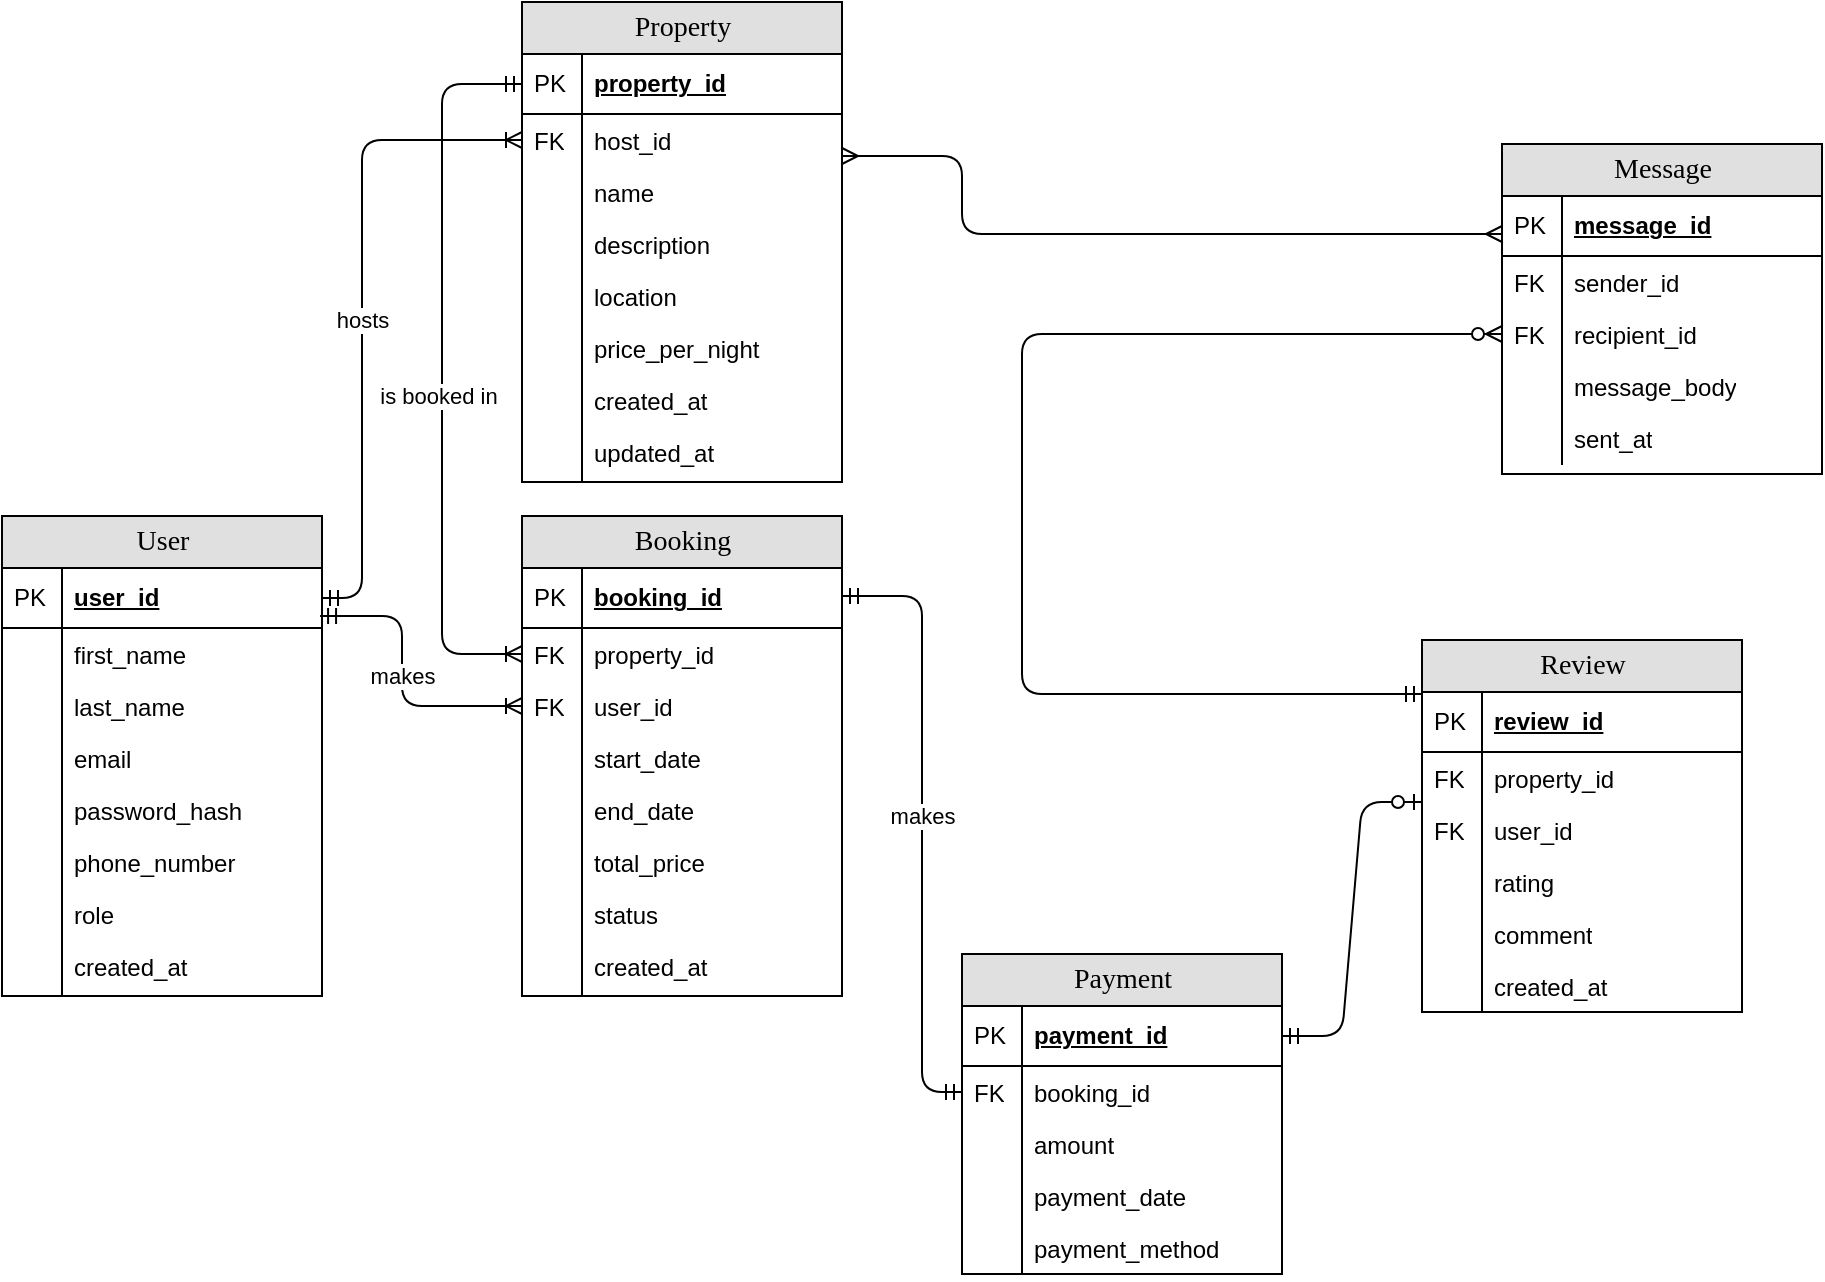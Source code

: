 <mxfile version="27.0.2">
  <diagram name="Page-1" id="e56a1550-8fbb-45ad-956c-1786394a9013">
    <mxGraphModel dx="1245" dy="498" grid="1" gridSize="10" guides="1" tooltips="1" connect="1" arrows="1" fold="1" page="1" pageScale="1" pageWidth="1100" pageHeight="850" background="none" math="0" shadow="0">
      <root>
        <mxCell id="0" />
        <mxCell id="1" parent="0" />
        <mxCell id="2e49270ec7c68f3f-57" value="" style="edgeStyle=orthogonalEdgeStyle;html=1;endArrow=ERmany;startArrow=ERmany;labelBackgroundColor=none;fontFamily=Verdana;fontSize=14;entryX=1;entryY=0.5;" parent="1" edge="1">
          <mxGeometry width="100" height="100" relative="1" as="geometry">
            <mxPoint x="780" y="220" as="sourcePoint" />
            <mxPoint x="450" y="181" as="targetPoint" />
            <Array as="points">
              <mxPoint x="510" y="220" />
              <mxPoint x="510" y="181" />
            </Array>
          </mxGeometry>
        </mxCell>
        <mxCell id="2e49270ec7c68f3f-58" value="" style="edgeStyle=orthogonalEdgeStyle;html=1;endArrow=ERzeroToMany;startArrow=ERmandOne;labelBackgroundColor=none;fontFamily=Verdana;fontSize=14;exitX=0;exitY=0.5;" parent="1" edge="1">
          <mxGeometry width="100" height="100" relative="1" as="geometry">
            <mxPoint x="740" y="450" as="sourcePoint" />
            <mxPoint x="780" y="270" as="targetPoint" />
            <Array as="points">
              <mxPoint x="540" y="450" />
              <mxPoint x="540" y="270" />
            </Array>
          </mxGeometry>
        </mxCell>
        <mxCell id="2e49270ec7c68f3f-60" value="" style="edgeStyle=entityRelationEdgeStyle;html=1;endArrow=ERzeroToOne;startArrow=ERmandOne;labelBackgroundColor=none;fontFamily=Verdana;fontSize=14;exitX=1;exitY=0.5;entryX=0;entryY=0.5;" parent="1" edge="1">
          <mxGeometry width="100" height="100" relative="1" as="geometry">
            <mxPoint x="670" y="621" as="sourcePoint" />
            <mxPoint x="740" y="504" as="targetPoint" />
          </mxGeometry>
        </mxCell>
        <mxCell id="2e49270ec7c68f3f-80" value="User" style="swimlane;html=1;fontStyle=0;childLayout=stackLayout;horizontal=1;startSize=26;fillColor=#e0e0e0;horizontalStack=0;resizeParent=1;resizeLast=0;collapsible=1;marginBottom=0;swimlaneFillColor=#ffffff;align=center;rounded=0;shadow=0;comic=0;labelBackgroundColor=none;strokeWidth=1;fontFamily=Verdana;fontSize=14" parent="1" vertex="1">
          <mxGeometry x="30" y="361" width="160" height="240" as="geometry" />
        </mxCell>
        <mxCell id="2e49270ec7c68f3f-81" value="user_id" style="shape=partialRectangle;top=0;left=0;right=0;bottom=1;html=1;align=left;verticalAlign=middle;fillColor=none;spacingLeft=34;spacingRight=4;whiteSpace=wrap;overflow=hidden;rotatable=0;points=[[0,0.5],[1,0.5]];portConstraint=eastwest;dropTarget=0;fontStyle=5;" parent="2e49270ec7c68f3f-80" vertex="1">
          <mxGeometry y="26" width="160" height="30" as="geometry" />
        </mxCell>
        <mxCell id="2e49270ec7c68f3f-82" value="PK" style="shape=partialRectangle;top=0;left=0;bottom=0;html=1;fillColor=none;align=left;verticalAlign=middle;spacingLeft=4;spacingRight=4;whiteSpace=wrap;overflow=hidden;rotatable=0;points=[];portConstraint=eastwest;part=1;" parent="2e49270ec7c68f3f-81" vertex="1" connectable="0">
          <mxGeometry width="30" height="30" as="geometry" />
        </mxCell>
        <mxCell id="2e49270ec7c68f3f-83" value="first_name" style="shape=partialRectangle;top=0;left=0;right=0;bottom=0;html=1;align=left;verticalAlign=top;fillColor=none;spacingLeft=34;spacingRight=4;whiteSpace=wrap;overflow=hidden;rotatable=0;points=[[0,0.5],[1,0.5]];portConstraint=eastwest;dropTarget=0;" parent="2e49270ec7c68f3f-80" vertex="1">
          <mxGeometry y="56" width="160" height="26" as="geometry" />
        </mxCell>
        <mxCell id="2e49270ec7c68f3f-84" value="" style="shape=partialRectangle;top=0;left=0;bottom=0;html=1;fillColor=none;align=left;verticalAlign=top;spacingLeft=4;spacingRight=4;whiteSpace=wrap;overflow=hidden;rotatable=0;points=[];portConstraint=eastwest;part=1;" parent="2e49270ec7c68f3f-83" vertex="1" connectable="0">
          <mxGeometry width="30" height="26" as="geometry" />
        </mxCell>
        <mxCell id="2e49270ec7c68f3f-85" value="last_name" style="shape=partialRectangle;top=0;left=0;right=0;bottom=0;html=1;align=left;verticalAlign=top;fillColor=none;spacingLeft=34;spacingRight=4;whiteSpace=wrap;overflow=hidden;rotatable=0;points=[[0,0.5],[1,0.5]];portConstraint=eastwest;dropTarget=0;" parent="2e49270ec7c68f3f-80" vertex="1">
          <mxGeometry y="82" width="160" height="26" as="geometry" />
        </mxCell>
        <mxCell id="2e49270ec7c68f3f-86" value="" style="shape=partialRectangle;top=0;left=0;bottom=0;html=1;fillColor=none;align=left;verticalAlign=top;spacingLeft=4;spacingRight=4;whiteSpace=wrap;overflow=hidden;rotatable=0;points=[];portConstraint=eastwest;part=1;" parent="2e49270ec7c68f3f-85" vertex="1" connectable="0">
          <mxGeometry width="30" height="26" as="geometry" />
        </mxCell>
        <mxCell id="2e49270ec7c68f3f-87" value="email" style="shape=partialRectangle;top=0;left=0;right=0;bottom=0;html=1;align=left;verticalAlign=top;fillColor=none;spacingLeft=34;spacingRight=4;whiteSpace=wrap;overflow=hidden;rotatable=0;points=[[0,0.5],[1,0.5]];portConstraint=eastwest;dropTarget=0;" parent="2e49270ec7c68f3f-80" vertex="1">
          <mxGeometry y="108" width="160" height="26" as="geometry" />
        </mxCell>
        <mxCell id="2e49270ec7c68f3f-88" value="" style="shape=partialRectangle;top=0;left=0;bottom=0;html=1;fillColor=none;align=left;verticalAlign=top;spacingLeft=4;spacingRight=4;whiteSpace=wrap;overflow=hidden;rotatable=0;points=[];portConstraint=eastwest;part=1;" parent="2e49270ec7c68f3f-87" vertex="1" connectable="0">
          <mxGeometry width="30" height="26" as="geometry" />
        </mxCell>
        <mxCell id="2e49270ec7c68f3f-89" value="password_hash" style="shape=partialRectangle;top=0;left=0;right=0;bottom=0;html=1;align=left;verticalAlign=top;fillColor=none;spacingLeft=34;spacingRight=4;whiteSpace=wrap;overflow=hidden;rotatable=0;points=[[0,0.5],[1,0.5]];portConstraint=eastwest;dropTarget=0;" parent="2e49270ec7c68f3f-80" vertex="1">
          <mxGeometry y="134" width="160" height="26" as="geometry" />
        </mxCell>
        <mxCell id="2e49270ec7c68f3f-90" value="" style="shape=partialRectangle;top=0;left=0;bottom=0;html=1;fillColor=none;align=left;verticalAlign=top;spacingLeft=4;spacingRight=4;whiteSpace=wrap;overflow=hidden;rotatable=0;points=[];portConstraint=eastwest;part=1;" parent="2e49270ec7c68f3f-89" vertex="1" connectable="0">
          <mxGeometry width="30" height="26.0" as="geometry" />
        </mxCell>
        <mxCell id="otCsYMCpVEAgwkgXIPGF-5" value="phone_number" style="shape=partialRectangle;top=0;left=0;right=0;bottom=0;html=1;align=left;verticalAlign=top;fillColor=none;spacingLeft=34;spacingRight=4;whiteSpace=wrap;overflow=hidden;rotatable=0;points=[[0,0.5],[1,0.5]];portConstraint=eastwest;dropTarget=0;" vertex="1" parent="2e49270ec7c68f3f-80">
          <mxGeometry y="160" width="160" height="26" as="geometry" />
        </mxCell>
        <mxCell id="otCsYMCpVEAgwkgXIPGF-6" value="" style="shape=partialRectangle;top=0;left=0;bottom=0;html=1;fillColor=none;align=left;verticalAlign=top;spacingLeft=4;spacingRight=4;whiteSpace=wrap;overflow=hidden;rotatable=0;points=[];portConstraint=eastwest;part=1;" vertex="1" connectable="0" parent="otCsYMCpVEAgwkgXIPGF-5">
          <mxGeometry width="30" height="26.0" as="geometry" />
        </mxCell>
        <mxCell id="otCsYMCpVEAgwkgXIPGF-3" value="role" style="shape=partialRectangle;top=0;left=0;right=0;bottom=0;html=1;align=left;verticalAlign=top;fillColor=none;spacingLeft=34;spacingRight=4;whiteSpace=wrap;overflow=hidden;rotatable=0;points=[[0,0.5],[1,0.5]];portConstraint=eastwest;dropTarget=0;" vertex="1" parent="2e49270ec7c68f3f-80">
          <mxGeometry y="186" width="160" height="26" as="geometry" />
        </mxCell>
        <mxCell id="otCsYMCpVEAgwkgXIPGF-4" value="" style="shape=partialRectangle;top=0;left=0;bottom=0;html=1;fillColor=none;align=left;verticalAlign=top;spacingLeft=4;spacingRight=4;whiteSpace=wrap;overflow=hidden;rotatable=0;points=[];portConstraint=eastwest;part=1;" vertex="1" connectable="0" parent="otCsYMCpVEAgwkgXIPGF-3">
          <mxGeometry width="30" height="26.0" as="geometry" />
        </mxCell>
        <mxCell id="otCsYMCpVEAgwkgXIPGF-1" value="created_at" style="shape=partialRectangle;top=0;left=0;right=0;bottom=0;html=1;align=left;verticalAlign=top;fillColor=none;spacingLeft=34;spacingRight=4;whiteSpace=wrap;overflow=hidden;rotatable=0;points=[[0,0.5],[1,0.5]];portConstraint=eastwest;dropTarget=0;" vertex="1" parent="2e49270ec7c68f3f-80">
          <mxGeometry y="212" width="160" height="28" as="geometry" />
        </mxCell>
        <mxCell id="otCsYMCpVEAgwkgXIPGF-2" value="" style="shape=partialRectangle;top=0;left=0;bottom=0;html=1;fillColor=none;align=left;verticalAlign=top;spacingLeft=4;spacingRight=4;whiteSpace=wrap;overflow=hidden;rotatable=0;points=[];portConstraint=eastwest;part=1;" vertex="1" connectable="0" parent="otCsYMCpVEAgwkgXIPGF-1">
          <mxGeometry width="30" height="28.0" as="geometry" />
        </mxCell>
        <mxCell id="otCsYMCpVEAgwkgXIPGF-7" value="Property" style="swimlane;html=1;fontStyle=0;childLayout=stackLayout;horizontal=1;startSize=26;fillColor=#e0e0e0;horizontalStack=0;resizeParent=1;resizeLast=0;collapsible=1;marginBottom=0;swimlaneFillColor=#ffffff;align=center;rounded=0;shadow=0;comic=0;labelBackgroundColor=none;strokeWidth=1;fontFamily=Verdana;fontSize=14" vertex="1" parent="1">
          <mxGeometry x="290" y="104" width="160" height="240" as="geometry" />
        </mxCell>
        <mxCell id="otCsYMCpVEAgwkgXIPGF-8" value="property_id" style="shape=partialRectangle;top=0;left=0;right=0;bottom=1;html=1;align=left;verticalAlign=middle;fillColor=none;spacingLeft=34;spacingRight=4;whiteSpace=wrap;overflow=hidden;rotatable=0;points=[[0,0.5],[1,0.5]];portConstraint=eastwest;dropTarget=0;fontStyle=5;" vertex="1" parent="otCsYMCpVEAgwkgXIPGF-7">
          <mxGeometry y="26" width="160" height="30" as="geometry" />
        </mxCell>
        <mxCell id="otCsYMCpVEAgwkgXIPGF-9" value="PK" style="shape=partialRectangle;top=0;left=0;bottom=0;html=1;fillColor=none;align=left;verticalAlign=middle;spacingLeft=4;spacingRight=4;whiteSpace=wrap;overflow=hidden;rotatable=0;points=[];portConstraint=eastwest;part=1;" vertex="1" connectable="0" parent="otCsYMCpVEAgwkgXIPGF-8">
          <mxGeometry width="30" height="30" as="geometry" />
        </mxCell>
        <mxCell id="otCsYMCpVEAgwkgXIPGF-10" value="host_id" style="shape=partialRectangle;top=0;left=0;right=0;bottom=0;html=1;align=left;verticalAlign=top;fillColor=none;spacingLeft=34;spacingRight=4;whiteSpace=wrap;overflow=hidden;rotatable=0;points=[[0,0.5],[1,0.5]];portConstraint=eastwest;dropTarget=0;" vertex="1" parent="otCsYMCpVEAgwkgXIPGF-7">
          <mxGeometry y="56" width="160" height="26" as="geometry" />
        </mxCell>
        <mxCell id="otCsYMCpVEAgwkgXIPGF-11" value="FK" style="shape=partialRectangle;top=0;left=0;bottom=0;html=1;fillColor=none;align=left;verticalAlign=top;spacingLeft=4;spacingRight=4;whiteSpace=wrap;overflow=hidden;rotatable=0;points=[];portConstraint=eastwest;part=1;" vertex="1" connectable="0" parent="otCsYMCpVEAgwkgXIPGF-10">
          <mxGeometry width="30" height="26" as="geometry" />
        </mxCell>
        <mxCell id="otCsYMCpVEAgwkgXIPGF-12" value="name" style="shape=partialRectangle;top=0;left=0;right=0;bottom=0;html=1;align=left;verticalAlign=top;fillColor=none;spacingLeft=34;spacingRight=4;whiteSpace=wrap;overflow=hidden;rotatable=0;points=[[0,0.5],[1,0.5]];portConstraint=eastwest;dropTarget=0;" vertex="1" parent="otCsYMCpVEAgwkgXIPGF-7">
          <mxGeometry y="82" width="160" height="26" as="geometry" />
        </mxCell>
        <mxCell id="otCsYMCpVEAgwkgXIPGF-13" value="" style="shape=partialRectangle;top=0;left=0;bottom=0;html=1;fillColor=none;align=left;verticalAlign=top;spacingLeft=4;spacingRight=4;whiteSpace=wrap;overflow=hidden;rotatable=0;points=[];portConstraint=eastwest;part=1;" vertex="1" connectable="0" parent="otCsYMCpVEAgwkgXIPGF-12">
          <mxGeometry width="30" height="26" as="geometry" />
        </mxCell>
        <mxCell id="otCsYMCpVEAgwkgXIPGF-14" value="description" style="shape=partialRectangle;top=0;left=0;right=0;bottom=0;html=1;align=left;verticalAlign=top;fillColor=none;spacingLeft=34;spacingRight=4;whiteSpace=wrap;overflow=hidden;rotatable=0;points=[[0,0.5],[1,0.5]];portConstraint=eastwest;dropTarget=0;" vertex="1" parent="otCsYMCpVEAgwkgXIPGF-7">
          <mxGeometry y="108" width="160" height="26" as="geometry" />
        </mxCell>
        <mxCell id="otCsYMCpVEAgwkgXIPGF-15" value="" style="shape=partialRectangle;top=0;left=0;bottom=0;html=1;fillColor=none;align=left;verticalAlign=top;spacingLeft=4;spacingRight=4;whiteSpace=wrap;overflow=hidden;rotatable=0;points=[];portConstraint=eastwest;part=1;" vertex="1" connectable="0" parent="otCsYMCpVEAgwkgXIPGF-14">
          <mxGeometry width="30" height="26" as="geometry" />
        </mxCell>
        <mxCell id="otCsYMCpVEAgwkgXIPGF-16" value="location" style="shape=partialRectangle;top=0;left=0;right=0;bottom=0;html=1;align=left;verticalAlign=top;fillColor=none;spacingLeft=34;spacingRight=4;whiteSpace=wrap;overflow=hidden;rotatable=0;points=[[0,0.5],[1,0.5]];portConstraint=eastwest;dropTarget=0;" vertex="1" parent="otCsYMCpVEAgwkgXIPGF-7">
          <mxGeometry y="134" width="160" height="26" as="geometry" />
        </mxCell>
        <mxCell id="otCsYMCpVEAgwkgXIPGF-17" value="" style="shape=partialRectangle;top=0;left=0;bottom=0;html=1;fillColor=none;align=left;verticalAlign=top;spacingLeft=4;spacingRight=4;whiteSpace=wrap;overflow=hidden;rotatable=0;points=[];portConstraint=eastwest;part=1;" vertex="1" connectable="0" parent="otCsYMCpVEAgwkgXIPGF-16">
          <mxGeometry width="30" height="26.0" as="geometry" />
        </mxCell>
        <mxCell id="otCsYMCpVEAgwkgXIPGF-18" value="price_per_night" style="shape=partialRectangle;top=0;left=0;right=0;bottom=0;html=1;align=left;verticalAlign=top;fillColor=none;spacingLeft=34;spacingRight=4;whiteSpace=wrap;overflow=hidden;rotatable=0;points=[[0,0.5],[1,0.5]];portConstraint=eastwest;dropTarget=0;" vertex="1" parent="otCsYMCpVEAgwkgXIPGF-7">
          <mxGeometry y="160" width="160" height="26" as="geometry" />
        </mxCell>
        <mxCell id="otCsYMCpVEAgwkgXIPGF-19" value="" style="shape=partialRectangle;top=0;left=0;bottom=0;html=1;fillColor=none;align=left;verticalAlign=top;spacingLeft=4;spacingRight=4;whiteSpace=wrap;overflow=hidden;rotatable=0;points=[];portConstraint=eastwest;part=1;" vertex="1" connectable="0" parent="otCsYMCpVEAgwkgXIPGF-18">
          <mxGeometry width="30" height="26.0" as="geometry" />
        </mxCell>
        <mxCell id="otCsYMCpVEAgwkgXIPGF-20" value="created_at" style="shape=partialRectangle;top=0;left=0;right=0;bottom=0;html=1;align=left;verticalAlign=top;fillColor=none;spacingLeft=34;spacingRight=4;whiteSpace=wrap;overflow=hidden;rotatable=0;points=[[0,0.5],[1,0.5]];portConstraint=eastwest;dropTarget=0;" vertex="1" parent="otCsYMCpVEAgwkgXIPGF-7">
          <mxGeometry y="186" width="160" height="26" as="geometry" />
        </mxCell>
        <mxCell id="otCsYMCpVEAgwkgXIPGF-21" value="" style="shape=partialRectangle;top=0;left=0;bottom=0;html=1;fillColor=none;align=left;verticalAlign=top;spacingLeft=4;spacingRight=4;whiteSpace=wrap;overflow=hidden;rotatable=0;points=[];portConstraint=eastwest;part=1;" vertex="1" connectable="0" parent="otCsYMCpVEAgwkgXIPGF-20">
          <mxGeometry width="30" height="26.0" as="geometry" />
        </mxCell>
        <mxCell id="otCsYMCpVEAgwkgXIPGF-22" value="updated_at" style="shape=partialRectangle;top=0;left=0;right=0;bottom=0;html=1;align=left;verticalAlign=top;fillColor=none;spacingLeft=34;spacingRight=4;whiteSpace=wrap;overflow=hidden;rotatable=0;points=[[0,0.5],[1,0.5]];portConstraint=eastwest;dropTarget=0;" vertex="1" parent="otCsYMCpVEAgwkgXIPGF-7">
          <mxGeometry y="212" width="160" height="28" as="geometry" />
        </mxCell>
        <mxCell id="otCsYMCpVEAgwkgXIPGF-23" value="" style="shape=partialRectangle;top=0;left=0;bottom=0;html=1;fillColor=none;align=left;verticalAlign=top;spacingLeft=4;spacingRight=4;whiteSpace=wrap;overflow=hidden;rotatable=0;points=[];portConstraint=eastwest;part=1;" vertex="1" connectable="0" parent="otCsYMCpVEAgwkgXIPGF-22">
          <mxGeometry width="30" height="28.0" as="geometry" />
        </mxCell>
        <mxCell id="otCsYMCpVEAgwkgXIPGF-24" value="Booking" style="swimlane;html=1;fontStyle=0;childLayout=stackLayout;horizontal=1;startSize=26;fillColor=#e0e0e0;horizontalStack=0;resizeParent=1;resizeLast=0;collapsible=1;marginBottom=0;swimlaneFillColor=#ffffff;align=center;rounded=0;shadow=0;comic=0;labelBackgroundColor=none;strokeWidth=1;fontFamily=Verdana;fontSize=14" vertex="1" parent="1">
          <mxGeometry x="290" y="361" width="160" height="240" as="geometry" />
        </mxCell>
        <mxCell id="otCsYMCpVEAgwkgXIPGF-25" value="booking_id" style="shape=partialRectangle;top=0;left=0;right=0;bottom=1;html=1;align=left;verticalAlign=middle;fillColor=none;spacingLeft=34;spacingRight=4;whiteSpace=wrap;overflow=hidden;rotatable=0;points=[[0,0.5],[1,0.5]];portConstraint=eastwest;dropTarget=0;fontStyle=5;" vertex="1" parent="otCsYMCpVEAgwkgXIPGF-24">
          <mxGeometry y="26" width="160" height="30" as="geometry" />
        </mxCell>
        <mxCell id="otCsYMCpVEAgwkgXIPGF-26" value="PK" style="shape=partialRectangle;top=0;left=0;bottom=0;html=1;fillColor=none;align=left;verticalAlign=middle;spacingLeft=4;spacingRight=4;whiteSpace=wrap;overflow=hidden;rotatable=0;points=[];portConstraint=eastwest;part=1;" vertex="1" connectable="0" parent="otCsYMCpVEAgwkgXIPGF-25">
          <mxGeometry width="30" height="30" as="geometry" />
        </mxCell>
        <mxCell id="otCsYMCpVEAgwkgXIPGF-27" value="property_id" style="shape=partialRectangle;top=0;left=0;right=0;bottom=0;html=1;align=left;verticalAlign=top;fillColor=none;spacingLeft=34;spacingRight=4;whiteSpace=wrap;overflow=hidden;rotatable=0;points=[[0,0.5],[1,0.5]];portConstraint=eastwest;dropTarget=0;" vertex="1" parent="otCsYMCpVEAgwkgXIPGF-24">
          <mxGeometry y="56" width="160" height="26" as="geometry" />
        </mxCell>
        <mxCell id="otCsYMCpVEAgwkgXIPGF-28" value="FK" style="shape=partialRectangle;top=0;left=0;bottom=0;html=1;fillColor=none;align=left;verticalAlign=top;spacingLeft=4;spacingRight=4;whiteSpace=wrap;overflow=hidden;rotatable=0;points=[];portConstraint=eastwest;part=1;" vertex="1" connectable="0" parent="otCsYMCpVEAgwkgXIPGF-27">
          <mxGeometry width="30" height="26" as="geometry" />
        </mxCell>
        <mxCell id="otCsYMCpVEAgwkgXIPGF-29" value="user_id" style="shape=partialRectangle;top=0;left=0;right=0;bottom=0;html=1;align=left;verticalAlign=top;fillColor=none;spacingLeft=34;spacingRight=4;whiteSpace=wrap;overflow=hidden;rotatable=0;points=[[0,0.5],[1,0.5]];portConstraint=eastwest;dropTarget=0;" vertex="1" parent="otCsYMCpVEAgwkgXIPGF-24">
          <mxGeometry y="82" width="160" height="26" as="geometry" />
        </mxCell>
        <mxCell id="otCsYMCpVEAgwkgXIPGF-30" value="FK" style="shape=partialRectangle;top=0;left=0;bottom=0;html=1;fillColor=none;align=left;verticalAlign=top;spacingLeft=4;spacingRight=4;whiteSpace=wrap;overflow=hidden;rotatable=0;points=[];portConstraint=eastwest;part=1;" vertex="1" connectable="0" parent="otCsYMCpVEAgwkgXIPGF-29">
          <mxGeometry width="30" height="26" as="geometry" />
        </mxCell>
        <mxCell id="otCsYMCpVEAgwkgXIPGF-31" value="start_date" style="shape=partialRectangle;top=0;left=0;right=0;bottom=0;html=1;align=left;verticalAlign=top;fillColor=none;spacingLeft=34;spacingRight=4;whiteSpace=wrap;overflow=hidden;rotatable=0;points=[[0,0.5],[1,0.5]];portConstraint=eastwest;dropTarget=0;" vertex="1" parent="otCsYMCpVEAgwkgXIPGF-24">
          <mxGeometry y="108" width="160" height="26" as="geometry" />
        </mxCell>
        <mxCell id="otCsYMCpVEAgwkgXIPGF-32" value="" style="shape=partialRectangle;top=0;left=0;bottom=0;html=1;fillColor=none;align=left;verticalAlign=top;spacingLeft=4;spacingRight=4;whiteSpace=wrap;overflow=hidden;rotatable=0;points=[];portConstraint=eastwest;part=1;" vertex="1" connectable="0" parent="otCsYMCpVEAgwkgXIPGF-31">
          <mxGeometry width="30" height="26" as="geometry" />
        </mxCell>
        <mxCell id="otCsYMCpVEAgwkgXIPGF-33" value="end_date" style="shape=partialRectangle;top=0;left=0;right=0;bottom=0;html=1;align=left;verticalAlign=top;fillColor=none;spacingLeft=34;spacingRight=4;whiteSpace=wrap;overflow=hidden;rotatable=0;points=[[0,0.5],[1,0.5]];portConstraint=eastwest;dropTarget=0;" vertex="1" parent="otCsYMCpVEAgwkgXIPGF-24">
          <mxGeometry y="134" width="160" height="26" as="geometry" />
        </mxCell>
        <mxCell id="otCsYMCpVEAgwkgXIPGF-34" value="" style="shape=partialRectangle;top=0;left=0;bottom=0;html=1;fillColor=none;align=left;verticalAlign=top;spacingLeft=4;spacingRight=4;whiteSpace=wrap;overflow=hidden;rotatable=0;points=[];portConstraint=eastwest;part=1;" vertex="1" connectable="0" parent="otCsYMCpVEAgwkgXIPGF-33">
          <mxGeometry width="30" height="26.0" as="geometry" />
        </mxCell>
        <mxCell id="otCsYMCpVEAgwkgXIPGF-35" value="total_price" style="shape=partialRectangle;top=0;left=0;right=0;bottom=0;html=1;align=left;verticalAlign=top;fillColor=none;spacingLeft=34;spacingRight=4;whiteSpace=wrap;overflow=hidden;rotatable=0;points=[[0,0.5],[1,0.5]];portConstraint=eastwest;dropTarget=0;" vertex="1" parent="otCsYMCpVEAgwkgXIPGF-24">
          <mxGeometry y="160" width="160" height="26" as="geometry" />
        </mxCell>
        <mxCell id="otCsYMCpVEAgwkgXIPGF-36" value="" style="shape=partialRectangle;top=0;left=0;bottom=0;html=1;fillColor=none;align=left;verticalAlign=top;spacingLeft=4;spacingRight=4;whiteSpace=wrap;overflow=hidden;rotatable=0;points=[];portConstraint=eastwest;part=1;" vertex="1" connectable="0" parent="otCsYMCpVEAgwkgXIPGF-35">
          <mxGeometry width="30" height="26.0" as="geometry" />
        </mxCell>
        <mxCell id="otCsYMCpVEAgwkgXIPGF-37" value="status" style="shape=partialRectangle;top=0;left=0;right=0;bottom=0;html=1;align=left;verticalAlign=top;fillColor=none;spacingLeft=34;spacingRight=4;whiteSpace=wrap;overflow=hidden;rotatable=0;points=[[0,0.5],[1,0.5]];portConstraint=eastwest;dropTarget=0;" vertex="1" parent="otCsYMCpVEAgwkgXIPGF-24">
          <mxGeometry y="186" width="160" height="26" as="geometry" />
        </mxCell>
        <mxCell id="otCsYMCpVEAgwkgXIPGF-38" value="" style="shape=partialRectangle;top=0;left=0;bottom=0;html=1;fillColor=none;align=left;verticalAlign=top;spacingLeft=4;spacingRight=4;whiteSpace=wrap;overflow=hidden;rotatable=0;points=[];portConstraint=eastwest;part=1;" vertex="1" connectable="0" parent="otCsYMCpVEAgwkgXIPGF-37">
          <mxGeometry width="30" height="26.0" as="geometry" />
        </mxCell>
        <mxCell id="otCsYMCpVEAgwkgXIPGF-39" value="created_at" style="shape=partialRectangle;top=0;left=0;right=0;bottom=0;html=1;align=left;verticalAlign=top;fillColor=none;spacingLeft=34;spacingRight=4;whiteSpace=wrap;overflow=hidden;rotatable=0;points=[[0,0.5],[1,0.5]];portConstraint=eastwest;dropTarget=0;" vertex="1" parent="otCsYMCpVEAgwkgXIPGF-24">
          <mxGeometry y="212" width="160" height="28" as="geometry" />
        </mxCell>
        <mxCell id="otCsYMCpVEAgwkgXIPGF-40" value="" style="shape=partialRectangle;top=0;left=0;bottom=0;html=1;fillColor=none;align=left;verticalAlign=top;spacingLeft=4;spacingRight=4;whiteSpace=wrap;overflow=hidden;rotatable=0;points=[];portConstraint=eastwest;part=1;" vertex="1" connectable="0" parent="otCsYMCpVEAgwkgXIPGF-39">
          <mxGeometry width="30" height="28.0" as="geometry" />
        </mxCell>
        <mxCell id="otCsYMCpVEAgwkgXIPGF-43" value="Payment" style="swimlane;html=1;fontStyle=0;childLayout=stackLayout;horizontal=1;startSize=26;fillColor=#e0e0e0;horizontalStack=0;resizeParent=1;resizeLast=0;collapsible=1;marginBottom=0;swimlaneFillColor=#ffffff;align=center;rounded=0;shadow=0;comic=0;labelBackgroundColor=none;strokeWidth=1;fontFamily=Verdana;fontSize=14" vertex="1" parent="1">
          <mxGeometry x="510" y="580" width="160" height="160" as="geometry" />
        </mxCell>
        <mxCell id="otCsYMCpVEAgwkgXIPGF-44" value="payment_id" style="shape=partialRectangle;top=0;left=0;right=0;bottom=1;html=1;align=left;verticalAlign=middle;fillColor=none;spacingLeft=34;spacingRight=4;whiteSpace=wrap;overflow=hidden;rotatable=0;points=[[0,0.5],[1,0.5]];portConstraint=eastwest;dropTarget=0;fontStyle=5;" vertex="1" parent="otCsYMCpVEAgwkgXIPGF-43">
          <mxGeometry y="26" width="160" height="30" as="geometry" />
        </mxCell>
        <mxCell id="otCsYMCpVEAgwkgXIPGF-45" value="PK" style="shape=partialRectangle;top=0;left=0;bottom=0;html=1;fillColor=none;align=left;verticalAlign=middle;spacingLeft=4;spacingRight=4;whiteSpace=wrap;overflow=hidden;rotatable=0;points=[];portConstraint=eastwest;part=1;" vertex="1" connectable="0" parent="otCsYMCpVEAgwkgXIPGF-44">
          <mxGeometry width="30" height="30" as="geometry" />
        </mxCell>
        <mxCell id="otCsYMCpVEAgwkgXIPGF-46" value="booking_id" style="shape=partialRectangle;top=0;left=0;right=0;bottom=0;html=1;align=left;verticalAlign=top;fillColor=none;spacingLeft=34;spacingRight=4;whiteSpace=wrap;overflow=hidden;rotatable=0;points=[[0,0.5],[1,0.5]];portConstraint=eastwest;dropTarget=0;" vertex="1" parent="otCsYMCpVEAgwkgXIPGF-43">
          <mxGeometry y="56" width="160" height="26" as="geometry" />
        </mxCell>
        <mxCell id="otCsYMCpVEAgwkgXIPGF-47" value="FK" style="shape=partialRectangle;top=0;left=0;bottom=0;html=1;fillColor=none;align=left;verticalAlign=top;spacingLeft=4;spacingRight=4;whiteSpace=wrap;overflow=hidden;rotatable=0;points=[];portConstraint=eastwest;part=1;" vertex="1" connectable="0" parent="otCsYMCpVEAgwkgXIPGF-46">
          <mxGeometry width="30" height="26" as="geometry" />
        </mxCell>
        <mxCell id="otCsYMCpVEAgwkgXIPGF-48" value="amount" style="shape=partialRectangle;top=0;left=0;right=0;bottom=0;html=1;align=left;verticalAlign=top;fillColor=none;spacingLeft=34;spacingRight=4;whiteSpace=wrap;overflow=hidden;rotatable=0;points=[[0,0.5],[1,0.5]];portConstraint=eastwest;dropTarget=0;" vertex="1" parent="otCsYMCpVEAgwkgXIPGF-43">
          <mxGeometry y="82" width="160" height="26" as="geometry" />
        </mxCell>
        <mxCell id="otCsYMCpVEAgwkgXIPGF-49" value="" style="shape=partialRectangle;top=0;left=0;bottom=0;html=1;fillColor=none;align=left;verticalAlign=top;spacingLeft=4;spacingRight=4;whiteSpace=wrap;overflow=hidden;rotatable=0;points=[];portConstraint=eastwest;part=1;" vertex="1" connectable="0" parent="otCsYMCpVEAgwkgXIPGF-48">
          <mxGeometry width="30" height="26" as="geometry" />
        </mxCell>
        <mxCell id="otCsYMCpVEAgwkgXIPGF-50" value="payment_date" style="shape=partialRectangle;top=0;left=0;right=0;bottom=0;html=1;align=left;verticalAlign=top;fillColor=none;spacingLeft=34;spacingRight=4;whiteSpace=wrap;overflow=hidden;rotatable=0;points=[[0,0.5],[1,0.5]];portConstraint=eastwest;dropTarget=0;" vertex="1" parent="otCsYMCpVEAgwkgXIPGF-43">
          <mxGeometry y="108" width="160" height="26" as="geometry" />
        </mxCell>
        <mxCell id="otCsYMCpVEAgwkgXIPGF-51" value="" style="shape=partialRectangle;top=0;left=0;bottom=0;html=1;fillColor=none;align=left;verticalAlign=top;spacingLeft=4;spacingRight=4;whiteSpace=wrap;overflow=hidden;rotatable=0;points=[];portConstraint=eastwest;part=1;" vertex="1" connectable="0" parent="otCsYMCpVEAgwkgXIPGF-50">
          <mxGeometry width="30" height="26" as="geometry" />
        </mxCell>
        <mxCell id="otCsYMCpVEAgwkgXIPGF-52" value="payment_method" style="shape=partialRectangle;top=0;left=0;right=0;bottom=0;html=1;align=left;verticalAlign=top;fillColor=none;spacingLeft=34;spacingRight=4;whiteSpace=wrap;overflow=hidden;rotatable=0;points=[[0,0.5],[1,0.5]];portConstraint=eastwest;dropTarget=0;" vertex="1" parent="otCsYMCpVEAgwkgXIPGF-43">
          <mxGeometry y="134" width="160" height="26" as="geometry" />
        </mxCell>
        <mxCell id="otCsYMCpVEAgwkgXIPGF-53" value="" style="shape=partialRectangle;top=0;left=0;bottom=0;html=1;fillColor=none;align=left;verticalAlign=top;spacingLeft=4;spacingRight=4;whiteSpace=wrap;overflow=hidden;rotatable=0;points=[];portConstraint=eastwest;part=1;" vertex="1" connectable="0" parent="otCsYMCpVEAgwkgXIPGF-52">
          <mxGeometry width="30" height="26.0" as="geometry" />
        </mxCell>
        <mxCell id="otCsYMCpVEAgwkgXIPGF-60" value="Review" style="swimlane;html=1;fontStyle=0;childLayout=stackLayout;horizontal=1;startSize=26;fillColor=#e0e0e0;horizontalStack=0;resizeParent=1;resizeLast=0;collapsible=1;marginBottom=0;swimlaneFillColor=#ffffff;align=center;rounded=0;shadow=0;comic=0;labelBackgroundColor=none;strokeWidth=1;fontFamily=Verdana;fontSize=14" vertex="1" parent="1">
          <mxGeometry x="740" y="423" width="160" height="186" as="geometry" />
        </mxCell>
        <mxCell id="otCsYMCpVEAgwkgXIPGF-61" value="review_id" style="shape=partialRectangle;top=0;left=0;right=0;bottom=1;html=1;align=left;verticalAlign=middle;fillColor=none;spacingLeft=34;spacingRight=4;whiteSpace=wrap;overflow=hidden;rotatable=0;points=[[0,0.5],[1,0.5]];portConstraint=eastwest;dropTarget=0;fontStyle=5;" vertex="1" parent="otCsYMCpVEAgwkgXIPGF-60">
          <mxGeometry y="26" width="160" height="30" as="geometry" />
        </mxCell>
        <mxCell id="otCsYMCpVEAgwkgXIPGF-62" value="PK" style="shape=partialRectangle;top=0;left=0;bottom=0;html=1;fillColor=none;align=left;verticalAlign=middle;spacingLeft=4;spacingRight=4;whiteSpace=wrap;overflow=hidden;rotatable=0;points=[];portConstraint=eastwest;part=1;" vertex="1" connectable="0" parent="otCsYMCpVEAgwkgXIPGF-61">
          <mxGeometry width="30" height="30" as="geometry" />
        </mxCell>
        <mxCell id="otCsYMCpVEAgwkgXIPGF-63" value="property_id" style="shape=partialRectangle;top=0;left=0;right=0;bottom=0;html=1;align=left;verticalAlign=top;fillColor=none;spacingLeft=34;spacingRight=4;whiteSpace=wrap;overflow=hidden;rotatable=0;points=[[0,0.5],[1,0.5]];portConstraint=eastwest;dropTarget=0;" vertex="1" parent="otCsYMCpVEAgwkgXIPGF-60">
          <mxGeometry y="56" width="160" height="26" as="geometry" />
        </mxCell>
        <mxCell id="otCsYMCpVEAgwkgXIPGF-64" value="FK" style="shape=partialRectangle;top=0;left=0;bottom=0;html=1;fillColor=none;align=left;verticalAlign=top;spacingLeft=4;spacingRight=4;whiteSpace=wrap;overflow=hidden;rotatable=0;points=[];portConstraint=eastwest;part=1;" vertex="1" connectable="0" parent="otCsYMCpVEAgwkgXIPGF-63">
          <mxGeometry width="30" height="26" as="geometry" />
        </mxCell>
        <mxCell id="otCsYMCpVEAgwkgXIPGF-65" value="user_id" style="shape=partialRectangle;top=0;left=0;right=0;bottom=0;html=1;align=left;verticalAlign=top;fillColor=none;spacingLeft=34;spacingRight=4;whiteSpace=wrap;overflow=hidden;rotatable=0;points=[[0,0.5],[1,0.5]];portConstraint=eastwest;dropTarget=0;" vertex="1" parent="otCsYMCpVEAgwkgXIPGF-60">
          <mxGeometry y="82" width="160" height="26" as="geometry" />
        </mxCell>
        <mxCell id="otCsYMCpVEAgwkgXIPGF-66" value="FK" style="shape=partialRectangle;top=0;left=0;bottom=0;html=1;fillColor=none;align=left;verticalAlign=top;spacingLeft=4;spacingRight=4;whiteSpace=wrap;overflow=hidden;rotatable=0;points=[];portConstraint=eastwest;part=1;" vertex="1" connectable="0" parent="otCsYMCpVEAgwkgXIPGF-65">
          <mxGeometry width="30" height="26" as="geometry" />
        </mxCell>
        <mxCell id="otCsYMCpVEAgwkgXIPGF-67" value="rating" style="shape=partialRectangle;top=0;left=0;right=0;bottom=0;html=1;align=left;verticalAlign=top;fillColor=none;spacingLeft=34;spacingRight=4;whiteSpace=wrap;overflow=hidden;rotatable=0;points=[[0,0.5],[1,0.5]];portConstraint=eastwest;dropTarget=0;" vertex="1" parent="otCsYMCpVEAgwkgXIPGF-60">
          <mxGeometry y="108" width="160" height="26" as="geometry" />
        </mxCell>
        <mxCell id="otCsYMCpVEAgwkgXIPGF-68" value="" style="shape=partialRectangle;top=0;left=0;bottom=0;html=1;fillColor=none;align=left;verticalAlign=top;spacingLeft=4;spacingRight=4;whiteSpace=wrap;overflow=hidden;rotatable=0;points=[];portConstraint=eastwest;part=1;" vertex="1" connectable="0" parent="otCsYMCpVEAgwkgXIPGF-67">
          <mxGeometry width="30" height="26" as="geometry" />
        </mxCell>
        <mxCell id="otCsYMCpVEAgwkgXIPGF-69" value="comment" style="shape=partialRectangle;top=0;left=0;right=0;bottom=0;html=1;align=left;verticalAlign=top;fillColor=none;spacingLeft=34;spacingRight=4;whiteSpace=wrap;overflow=hidden;rotatable=0;points=[[0,0.5],[1,0.5]];portConstraint=eastwest;dropTarget=0;" vertex="1" parent="otCsYMCpVEAgwkgXIPGF-60">
          <mxGeometry y="134" width="160" height="26" as="geometry" />
        </mxCell>
        <mxCell id="otCsYMCpVEAgwkgXIPGF-70" value="" style="shape=partialRectangle;top=0;left=0;bottom=0;html=1;fillColor=none;align=left;verticalAlign=top;spacingLeft=4;spacingRight=4;whiteSpace=wrap;overflow=hidden;rotatable=0;points=[];portConstraint=eastwest;part=1;" vertex="1" connectable="0" parent="otCsYMCpVEAgwkgXIPGF-69">
          <mxGeometry width="30" height="26.0" as="geometry" />
        </mxCell>
        <mxCell id="otCsYMCpVEAgwkgXIPGF-71" value="created_at" style="shape=partialRectangle;top=0;left=0;right=0;bottom=0;html=1;align=left;verticalAlign=top;fillColor=none;spacingLeft=34;spacingRight=4;whiteSpace=wrap;overflow=hidden;rotatable=0;points=[[0,0.5],[1,0.5]];portConstraint=eastwest;dropTarget=0;" vertex="1" parent="otCsYMCpVEAgwkgXIPGF-60">
          <mxGeometry y="160" width="160" height="26" as="geometry" />
        </mxCell>
        <mxCell id="otCsYMCpVEAgwkgXIPGF-72" value="" style="shape=partialRectangle;top=0;left=0;bottom=0;html=1;fillColor=none;align=left;verticalAlign=top;spacingLeft=4;spacingRight=4;whiteSpace=wrap;overflow=hidden;rotatable=0;points=[];portConstraint=eastwest;part=1;" vertex="1" connectable="0" parent="otCsYMCpVEAgwkgXIPGF-71">
          <mxGeometry width="30" height="26.0" as="geometry" />
        </mxCell>
        <mxCell id="otCsYMCpVEAgwkgXIPGF-77" value="Message" style="swimlane;html=1;fontStyle=0;childLayout=stackLayout;horizontal=1;startSize=26;fillColor=#e0e0e0;horizontalStack=0;resizeParent=1;resizeLast=0;collapsible=1;marginBottom=0;swimlaneFillColor=#ffffff;align=center;rounded=0;shadow=0;comic=0;labelBackgroundColor=none;strokeWidth=1;fontFamily=Verdana;fontSize=14" vertex="1" parent="1">
          <mxGeometry x="780" y="175" width="160" height="165" as="geometry" />
        </mxCell>
        <mxCell id="otCsYMCpVEAgwkgXIPGF-78" value="message_id" style="shape=partialRectangle;top=0;left=0;right=0;bottom=1;html=1;align=left;verticalAlign=middle;fillColor=none;spacingLeft=34;spacingRight=4;whiteSpace=wrap;overflow=hidden;rotatable=0;points=[[0,0.5],[1,0.5]];portConstraint=eastwest;dropTarget=0;fontStyle=5;" vertex="1" parent="otCsYMCpVEAgwkgXIPGF-77">
          <mxGeometry y="26" width="160" height="30" as="geometry" />
        </mxCell>
        <mxCell id="otCsYMCpVEAgwkgXIPGF-79" value="PK" style="shape=partialRectangle;top=0;left=0;bottom=0;html=1;fillColor=none;align=left;verticalAlign=middle;spacingLeft=4;spacingRight=4;whiteSpace=wrap;overflow=hidden;rotatable=0;points=[];portConstraint=eastwest;part=1;" vertex="1" connectable="0" parent="otCsYMCpVEAgwkgXIPGF-78">
          <mxGeometry width="30" height="30" as="geometry" />
        </mxCell>
        <mxCell id="otCsYMCpVEAgwkgXIPGF-80" value="sender_id" style="shape=partialRectangle;top=0;left=0;right=0;bottom=0;html=1;align=left;verticalAlign=top;fillColor=none;spacingLeft=34;spacingRight=4;whiteSpace=wrap;overflow=hidden;rotatable=0;points=[[0,0.5],[1,0.5]];portConstraint=eastwest;dropTarget=0;" vertex="1" parent="otCsYMCpVEAgwkgXIPGF-77">
          <mxGeometry y="56" width="160" height="26" as="geometry" />
        </mxCell>
        <mxCell id="otCsYMCpVEAgwkgXIPGF-81" value="FK" style="shape=partialRectangle;top=0;left=0;bottom=0;html=1;fillColor=none;align=left;verticalAlign=top;spacingLeft=4;spacingRight=4;whiteSpace=wrap;overflow=hidden;rotatable=0;points=[];portConstraint=eastwest;part=1;" vertex="1" connectable="0" parent="otCsYMCpVEAgwkgXIPGF-80">
          <mxGeometry width="30" height="26" as="geometry" />
        </mxCell>
        <mxCell id="otCsYMCpVEAgwkgXIPGF-82" value="recipient_id" style="shape=partialRectangle;top=0;left=0;right=0;bottom=0;html=1;align=left;verticalAlign=top;fillColor=none;spacingLeft=34;spacingRight=4;whiteSpace=wrap;overflow=hidden;rotatable=0;points=[[0,0.5],[1,0.5]];portConstraint=eastwest;dropTarget=0;" vertex="1" parent="otCsYMCpVEAgwkgXIPGF-77">
          <mxGeometry y="82" width="160" height="26" as="geometry" />
        </mxCell>
        <mxCell id="otCsYMCpVEAgwkgXIPGF-83" value="FK" style="shape=partialRectangle;top=0;left=0;bottom=0;html=1;fillColor=none;align=left;verticalAlign=top;spacingLeft=4;spacingRight=4;whiteSpace=wrap;overflow=hidden;rotatable=0;points=[];portConstraint=eastwest;part=1;" vertex="1" connectable="0" parent="otCsYMCpVEAgwkgXIPGF-82">
          <mxGeometry width="30" height="26" as="geometry" />
        </mxCell>
        <mxCell id="otCsYMCpVEAgwkgXIPGF-84" value="message_body" style="shape=partialRectangle;top=0;left=0;right=0;bottom=0;html=1;align=left;verticalAlign=top;fillColor=none;spacingLeft=34;spacingRight=4;whiteSpace=wrap;overflow=hidden;rotatable=0;points=[[0,0.5],[1,0.5]];portConstraint=eastwest;dropTarget=0;" vertex="1" parent="otCsYMCpVEAgwkgXIPGF-77">
          <mxGeometry y="108" width="160" height="26" as="geometry" />
        </mxCell>
        <mxCell id="otCsYMCpVEAgwkgXIPGF-85" value="" style="shape=partialRectangle;top=0;left=0;bottom=0;html=1;fillColor=none;align=left;verticalAlign=top;spacingLeft=4;spacingRight=4;whiteSpace=wrap;overflow=hidden;rotatable=0;points=[];portConstraint=eastwest;part=1;" vertex="1" connectable="0" parent="otCsYMCpVEAgwkgXIPGF-84">
          <mxGeometry width="30" height="26" as="geometry" />
        </mxCell>
        <mxCell id="otCsYMCpVEAgwkgXIPGF-86" value="sent_at" style="shape=partialRectangle;top=0;left=0;right=0;bottom=0;html=1;align=left;verticalAlign=top;fillColor=none;spacingLeft=34;spacingRight=4;whiteSpace=wrap;overflow=hidden;rotatable=0;points=[[0,0.5],[1,0.5]];portConstraint=eastwest;dropTarget=0;" vertex="1" parent="otCsYMCpVEAgwkgXIPGF-77">
          <mxGeometry y="134" width="160" height="26" as="geometry" />
        </mxCell>
        <mxCell id="otCsYMCpVEAgwkgXIPGF-87" value="" style="shape=partialRectangle;top=0;left=0;bottom=0;html=1;fillColor=none;align=left;verticalAlign=top;spacingLeft=4;spacingRight=4;whiteSpace=wrap;overflow=hidden;rotatable=0;points=[];portConstraint=eastwest;part=1;" vertex="1" connectable="0" parent="otCsYMCpVEAgwkgXIPGF-86">
          <mxGeometry width="30" height="26.0" as="geometry" />
        </mxCell>
        <mxCell id="otCsYMCpVEAgwkgXIPGF-90" value="" style="edgeStyle=orthogonalEdgeStyle;html=1;endArrow=ERoneToMany;startArrow=ERmandOne;labelBackgroundColor=none;fontFamily=Verdana;fontSize=14;entryX=0;entryY=0.5;exitX=1;exitY=0.5;exitDx=0;exitDy=0;entryDx=0;entryDy=0;" edge="1" parent="1" source="2e49270ec7c68f3f-81" target="otCsYMCpVEAgwkgXIPGF-10">
          <mxGeometry width="100" height="100" relative="1" as="geometry">
            <mxPoint x="300" y="411" as="sourcePoint" />
            <mxPoint x="300" y="249" as="targetPoint" />
            <Array as="points">
              <mxPoint x="210" y="402" />
              <mxPoint x="210" y="173" />
            </Array>
          </mxGeometry>
        </mxCell>
        <mxCell id="otCsYMCpVEAgwkgXIPGF-92" value="hosts" style="edgeLabel;html=1;align=center;verticalAlign=middle;resizable=0;points=[];" vertex="1" connectable="0" parent="otCsYMCpVEAgwkgXIPGF-90">
          <mxGeometry x="-0.029" relative="1" as="geometry">
            <mxPoint as="offset" />
          </mxGeometry>
        </mxCell>
        <mxCell id="2e49270ec7c68f3f-55" value="" style="edgeStyle=orthogonalEdgeStyle;html=1;endArrow=ERoneToMany;startArrow=ERmandOne;labelBackgroundColor=none;fontFamily=Verdana;fontSize=14;exitX=0;exitY=0.5;exitDx=0;exitDy=0;entryX=0;entryY=0.5;entryDx=0;entryDy=0;" parent="1" source="otCsYMCpVEAgwkgXIPGF-8" target="otCsYMCpVEAgwkgXIPGF-27" edge="1">
          <mxGeometry width="100" height="100" relative="1" as="geometry">
            <mxPoint x="290" y="401" as="sourcePoint" />
            <mxPoint x="280" y="400" as="targetPoint" />
            <Array as="points">
              <mxPoint x="250" y="145" />
              <mxPoint x="250" y="430" />
            </Array>
          </mxGeometry>
        </mxCell>
        <mxCell id="otCsYMCpVEAgwkgXIPGF-93" value="is booked in" style="edgeLabel;html=1;align=center;verticalAlign=middle;resizable=0;points=[];" vertex="1" connectable="0" parent="2e49270ec7c68f3f-55">
          <mxGeometry x="0.07" y="-2" relative="1" as="geometry">
            <mxPoint as="offset" />
          </mxGeometry>
        </mxCell>
        <mxCell id="otCsYMCpVEAgwkgXIPGF-97" value="" style="edgeStyle=orthogonalEdgeStyle;html=1;endArrow=ERoneToMany;startArrow=ERmandOne;labelBackgroundColor=none;fontFamily=Verdana;fontSize=14;entryX=0;entryY=0.5;exitX=0.994;exitY=0.8;exitDx=0;exitDy=0;entryDx=0;entryDy=0;exitPerimeter=0;" edge="1" parent="1" source="2e49270ec7c68f3f-81" target="otCsYMCpVEAgwkgXIPGF-29">
          <mxGeometry width="100" height="100" relative="1" as="geometry">
            <mxPoint x="210" y="422" as="sourcePoint" />
            <mxPoint x="310" y="193" as="targetPoint" />
            <Array as="points">
              <mxPoint x="230" y="411" />
              <mxPoint x="230" y="456" />
            </Array>
          </mxGeometry>
        </mxCell>
        <mxCell id="otCsYMCpVEAgwkgXIPGF-98" value="makes" style="edgeLabel;html=1;align=center;verticalAlign=middle;resizable=0;points=[];" vertex="1" connectable="0" parent="otCsYMCpVEAgwkgXIPGF-97">
          <mxGeometry x="-0.029" relative="1" as="geometry">
            <mxPoint as="offset" />
          </mxGeometry>
        </mxCell>
        <mxCell id="otCsYMCpVEAgwkgXIPGF-99" value="" style="edgeStyle=orthogonalEdgeStyle;html=1;endArrow=ERmandOne;startArrow=ERmandOne;labelBackgroundColor=none;fontFamily=Verdana;fontSize=14;entryX=0;entryY=0.5;exitX=0.994;exitY=0.8;exitDx=0;exitDy=0;entryDx=0;entryDy=0;exitPerimeter=0;" edge="1" parent="1" target="otCsYMCpVEAgwkgXIPGF-46">
          <mxGeometry width="100" height="100" relative="1" as="geometry">
            <mxPoint x="450" y="401" as="sourcePoint" />
            <mxPoint x="551" y="446" as="targetPoint" />
            <Array as="points">
              <mxPoint x="490" y="401" />
              <mxPoint x="490" y="649" />
            </Array>
          </mxGeometry>
        </mxCell>
        <mxCell id="otCsYMCpVEAgwkgXIPGF-100" value="makes" style="edgeLabel;html=1;align=center;verticalAlign=middle;resizable=0;points=[];" vertex="1" connectable="0" parent="otCsYMCpVEAgwkgXIPGF-99">
          <mxGeometry x="-0.029" relative="1" as="geometry">
            <mxPoint as="offset" />
          </mxGeometry>
        </mxCell>
      </root>
    </mxGraphModel>
  </diagram>
</mxfile>
